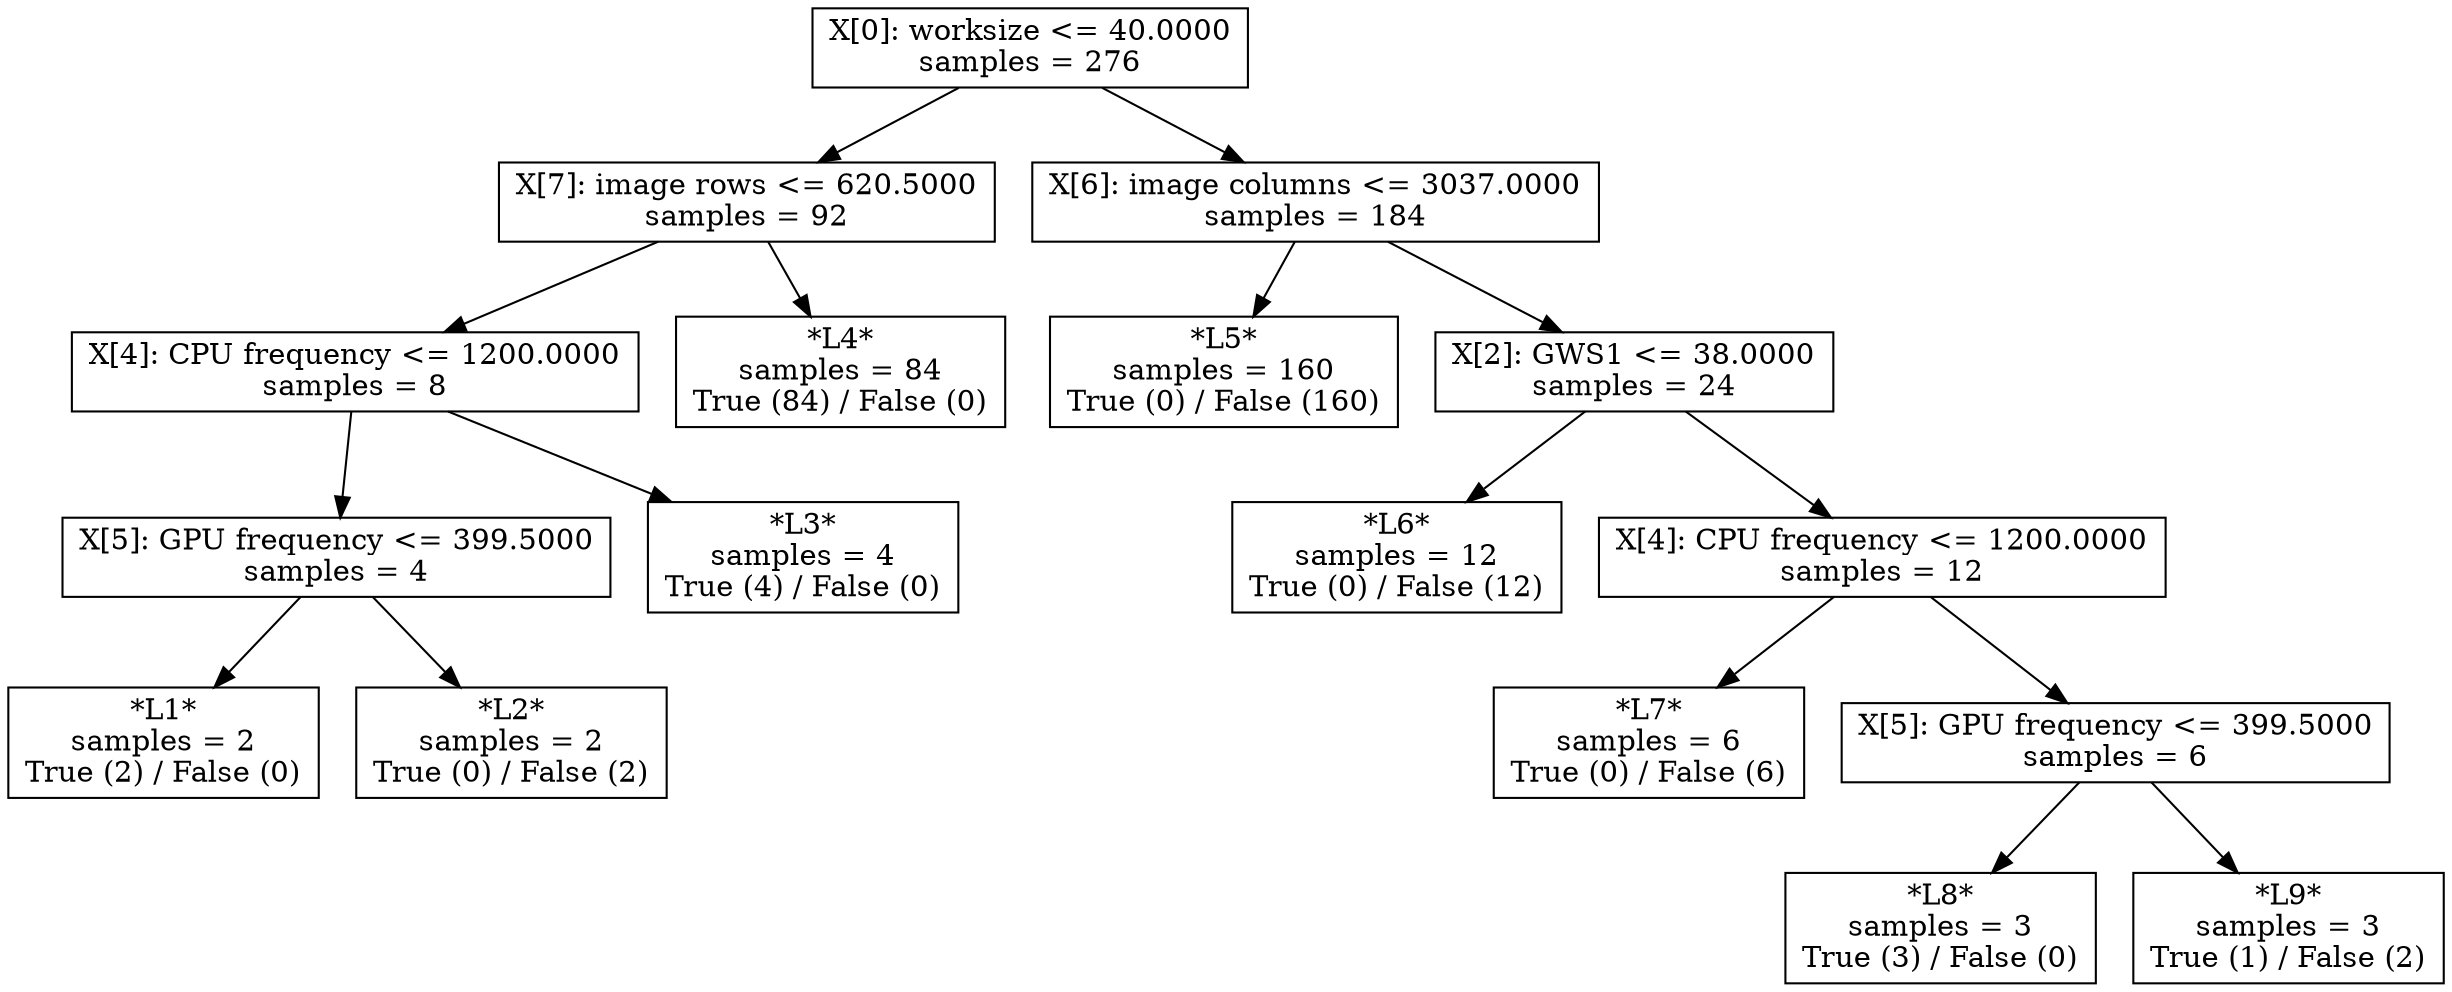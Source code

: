 digraph Tree {
0 [label="X[0]: worksize <= 40.0000\nsamples = 276", shape="box"] ;
1 [label="X[7]: image rows <= 620.5000\nsamples = 92", shape="box"] ;
0 -> 1 ;
2 [label="X[4]: CPU frequency <= 1200.0000\nsamples = 8", shape="box"] ;
1 -> 2 ;
3 [label="X[5]: GPU frequency <= 399.5000\nsamples = 4", shape="box"] ;
2 -> 3 ;
4 [label="*L1*\nsamples = 2\nTrue (2) / False (0)", shape="box"] ;
3 -> 4 ;
5 [label="*L2*\nsamples = 2\nTrue (0) / False (2)", shape="box"] ;
3 -> 5 ;
6 [label="*L3*\nsamples = 4\nTrue (4) / False (0)", shape="box"] ;
2 -> 6 ;
7 [label="*L4*\nsamples = 84\nTrue (84) / False (0)", shape="box"] ;
1 -> 7 ;
8 [label="X[6]: image columns <= 3037.0000\nsamples = 184", shape="box"] ;
0 -> 8 ;
9 [label="*L5*\nsamples = 160\nTrue (0) / False (160)", shape="box"] ;
8 -> 9 ;
10 [label="X[2]: GWS1 <= 38.0000\nsamples = 24", shape="box"] ;
8 -> 10 ;
11 [label="*L6*\nsamples = 12\nTrue (0) / False (12)", shape="box"] ;
10 -> 11 ;
12 [label="X[4]: CPU frequency <= 1200.0000\nsamples = 12", shape="box"] ;
10 -> 12 ;
13 [label="*L7*\nsamples = 6\nTrue (0) / False (6)", shape="box"] ;
12 -> 13 ;
14 [label="X[5]: GPU frequency <= 399.5000\nsamples = 6", shape="box"] ;
12 -> 14 ;
15 [label="*L8*\nsamples = 3\nTrue (3) / False (0)", shape="box"] ;
14 -> 15 ;
16 [label="*L9*\nsamples = 3\nTrue (1) / False (2)", shape="box"] ;
14 -> 16 ;
}
